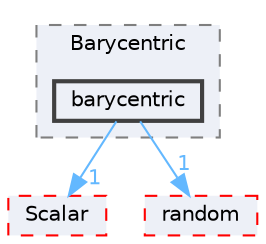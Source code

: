 digraph "src/OpenFOAM/primitives/Barycentric/barycentric"
{
 // LATEX_PDF_SIZE
  bgcolor="transparent";
  edge [fontname=Helvetica,fontsize=10,labelfontname=Helvetica,labelfontsize=10];
  node [fontname=Helvetica,fontsize=10,shape=box,height=0.2,width=0.4];
  compound=true
  subgraph clusterdir_3c304ef3481c622fb6086e7ef28ab35d {
    graph [ bgcolor="#edf0f7", pencolor="grey50", label="Barycentric", fontname=Helvetica,fontsize=10 style="filled,dashed", URL="dir_3c304ef3481c622fb6086e7ef28ab35d.html",tooltip=""]
  dir_983ab4618ecc874560ea48506a8036d6 [label="barycentric", fillcolor="#edf0f7", color="grey25", style="filled,bold", URL="dir_983ab4618ecc874560ea48506a8036d6.html",tooltip=""];
  }
  dir_b4f4914e791ff496381862f16be45bae [label="Scalar", fillcolor="#edf0f7", color="red", style="filled,dashed", URL="dir_b4f4914e791ff496381862f16be45bae.html",tooltip=""];
  dir_fe902bc9ff5b589eb0ead5d28c94889f [label="random", fillcolor="#edf0f7", color="red", style="filled,dashed", URL="dir_fe902bc9ff5b589eb0ead5d28c94889f.html",tooltip=""];
  dir_983ab4618ecc874560ea48506a8036d6->dir_b4f4914e791ff496381862f16be45bae [headlabel="1", labeldistance=1.5 headhref="dir_000189_003415.html" href="dir_000189_003415.html" color="steelblue1" fontcolor="steelblue1"];
  dir_983ab4618ecc874560ea48506a8036d6->dir_fe902bc9ff5b589eb0ead5d28c94889f [headlabel="1", labeldistance=1.5 headhref="dir_000189_003178.html" href="dir_000189_003178.html" color="steelblue1" fontcolor="steelblue1"];
}
